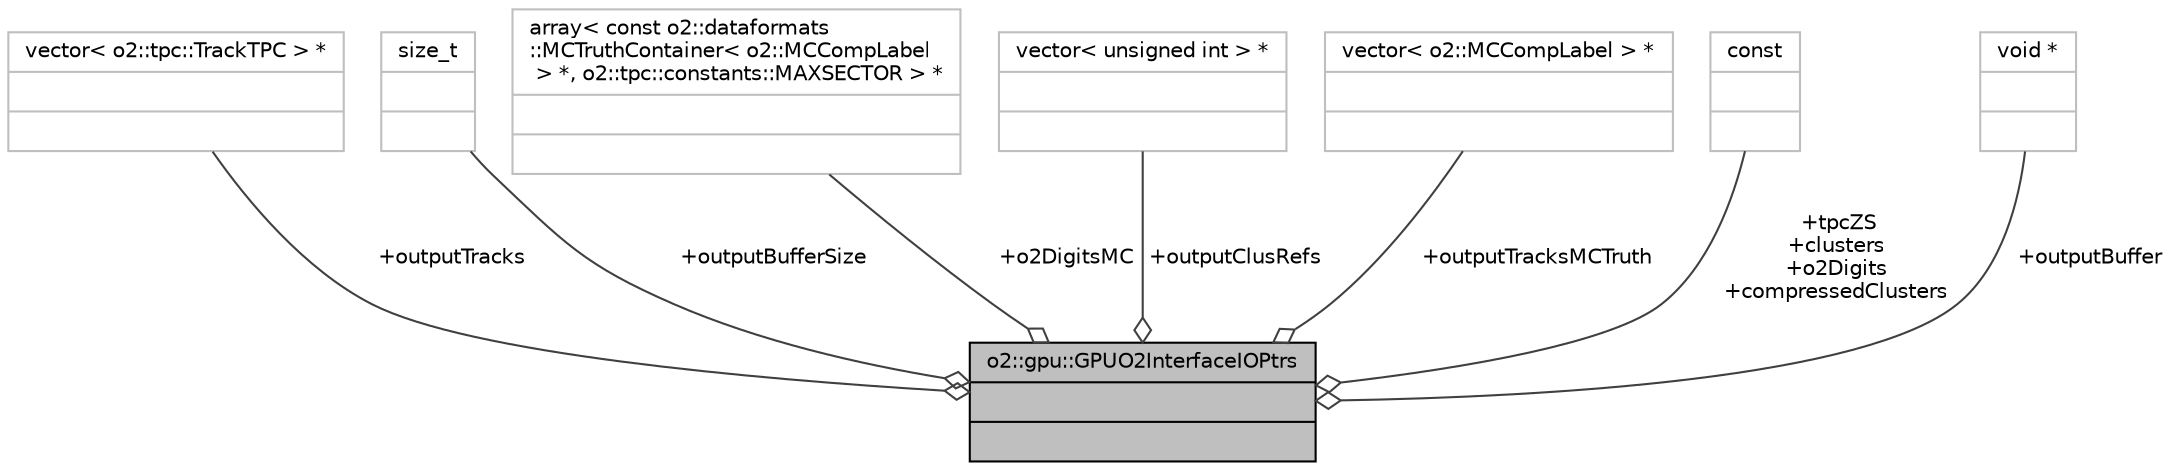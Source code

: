 digraph "o2::gpu::GPUO2InterfaceIOPtrs"
{
 // INTERACTIVE_SVG=YES
  bgcolor="transparent";
  edge [fontname="Helvetica",fontsize="10",labelfontname="Helvetica",labelfontsize="10"];
  node [fontname="Helvetica",fontsize="10",shape=record];
  Node1 [label="{o2::gpu::GPUO2InterfaceIOPtrs\n||}",height=0.2,width=0.4,color="black", fillcolor="grey75", style="filled", fontcolor="black"];
  Node2 -> Node1 [color="grey25",fontsize="10",style="solid",label=" +outputTracks" ,arrowhead="odiamond",fontname="Helvetica"];
  Node2 [label="{vector\< o2::tpc::TrackTPC \> *\n||}",height=0.2,width=0.4,color="grey75"];
  Node3 -> Node1 [color="grey25",fontsize="10",style="solid",label=" +outputBufferSize" ,arrowhead="odiamond",fontname="Helvetica"];
  Node3 [label="{size_t\n||}",height=0.2,width=0.4,color="grey75"];
  Node4 -> Node1 [color="grey25",fontsize="10",style="solid",label=" +o2DigitsMC" ,arrowhead="odiamond",fontname="Helvetica"];
  Node4 [label="{array\< const o2::dataformats\l::MCTruthContainer\< o2::MCCompLabel\l \> *, o2::tpc::constants::MAXSECTOR \> *\n||}",height=0.2,width=0.4,color="grey75"];
  Node5 -> Node1 [color="grey25",fontsize="10",style="solid",label=" +outputClusRefs" ,arrowhead="odiamond",fontname="Helvetica"];
  Node5 [label="{vector\< unsigned int \> *\n||}",height=0.2,width=0.4,color="grey75"];
  Node6 -> Node1 [color="grey25",fontsize="10",style="solid",label=" +outputTracksMCTruth" ,arrowhead="odiamond",fontname="Helvetica"];
  Node6 [label="{vector\< o2::MCCompLabel \> *\n||}",height=0.2,width=0.4,color="grey75"];
  Node7 -> Node1 [color="grey25",fontsize="10",style="solid",label=" +tpcZS\n+clusters\n+o2Digits\n+compressedClusters" ,arrowhead="odiamond",fontname="Helvetica"];
  Node7 [label="{const\n||}",height=0.2,width=0.4,color="grey75"];
  Node8 -> Node1 [color="grey25",fontsize="10",style="solid",label=" +outputBuffer" ,arrowhead="odiamond",fontname="Helvetica"];
  Node8 [label="{void *\n||}",height=0.2,width=0.4,color="grey75"];
}
